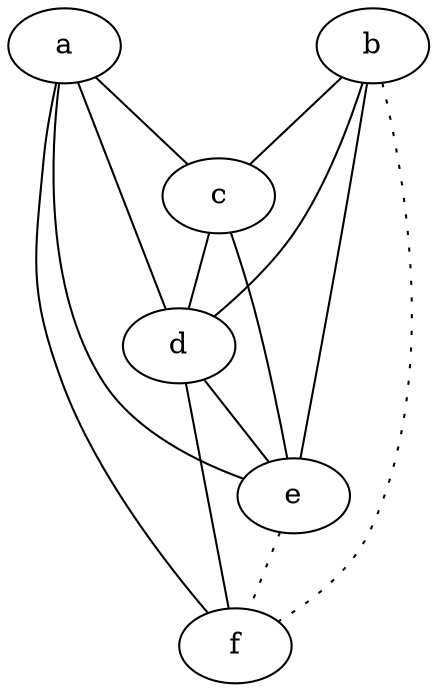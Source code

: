 graph {
a -- c;
a -- d;
a -- e;
a -- f;
b -- c;
b -- d;
b -- e;
b -- f [style=dotted];
c -- d;
c -- e;
d -- e;
d -- f;
e -- f [style=dotted];
}
